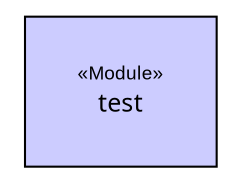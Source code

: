 
	
digraph G {             
	fontsize = 10        
	node [                          
		fontsize = 10                
		fontname="arial"
		shape=plaintext
	     ]        
	     
	edge [                            
		fontsize = 10        
	     ]        
	
	
	
		test [label=<<table border="0" cellborder="1" cellspacing="0" cellpadding="20" port="p" bgcolor="#CCCCFF">
		<tr><td>
			<table border="0" cellspacing="1" cellpadding="1">
				<tr><td> &laquo;Module&raquo; </td></tr>
				<tr><td><font face="arialbd"  point-size="12.0"> test </font></td></tr>
			</table>
		</td></tr>	
		</table>>, fontname="arial", fontcolor="black", fontsize=9.0];
	

	
		
	

	
	
	}
	
